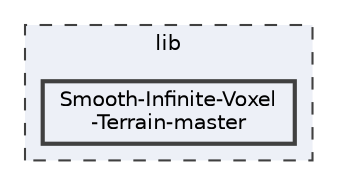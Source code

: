 digraph "C:/Users/HP/Documents/GitHub/Minero-Game/lib/Smooth-Infinite-Voxel-Terrain-master"
{
 // LATEX_PDF_SIZE
  bgcolor="transparent";
  edge [fontname=Helvetica,fontsize=10,labelfontname=Helvetica,labelfontsize=10];
  node [fontname=Helvetica,fontsize=10,shape=box,height=0.2,width=0.4];
  compound=true
  subgraph clusterdir_97aefd0d527b934f1d99a682da8fe6a9 {
    graph [ bgcolor="#edf0f7", pencolor="grey25", label="lib", fontname=Helvetica,fontsize=10 style="filled,dashed", URL="dir_97aefd0d527b934f1d99a682da8fe6a9.html",tooltip=""]
  dir_7d6c3a6d776b9d4a11ac5261b18c656e [label="Smooth-Infinite-Voxel\l-Terrain-master", fillcolor="#edf0f7", color="grey25", style="filled,bold", URL="dir_7d6c3a6d776b9d4a11ac5261b18c656e.html",tooltip=""];
  }
}
